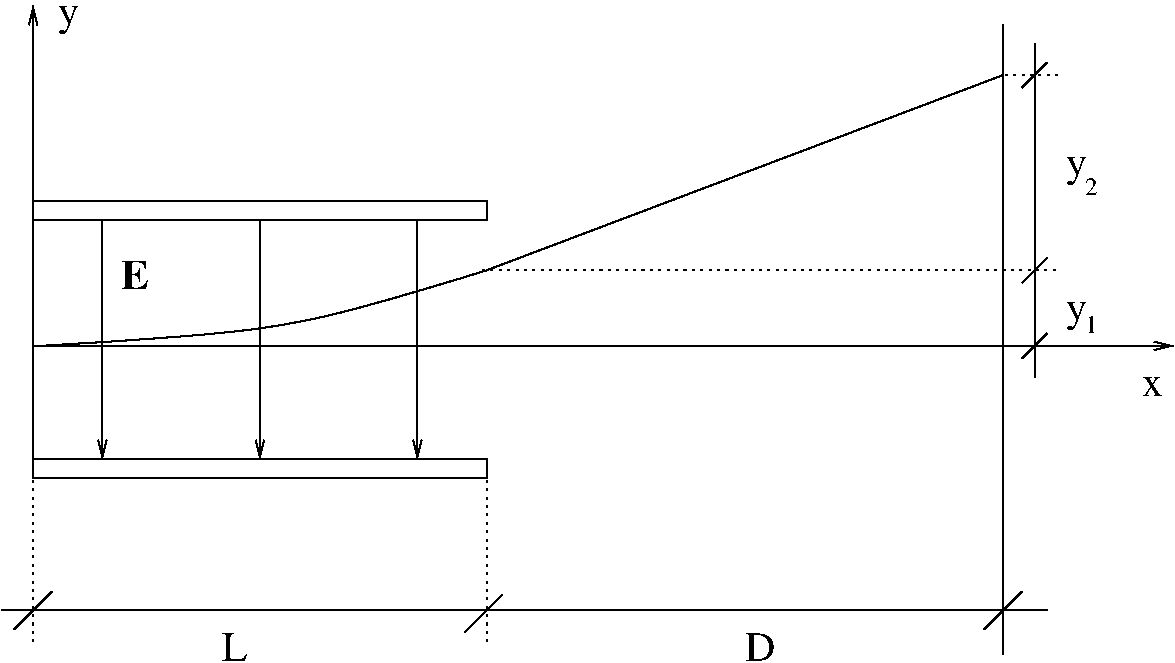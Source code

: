 #FIG 3.2
Landscape
Center
Metric
A4      
100.00
Single
-2
1200 2
2 2 0 1 0 7 50 0 -1 0.000 0 0 -1 0 0 5
	 1125 4005 4365 4005 4365 4140 1125 4140 1125 4005
2 2 0 1 0 7 50 0 -1 0.000 0 0 -1 0 0 5
	 1125 2160 4365 2160 4365 2295 1125 2295 1125 2160
2 1 0 1 0 7 50 0 -1 0.000 0 0 -1 0 0 2
	 4365 2655 8055 1260
2 1 0 1 0 7 50 0 -1 0.000 0 0 -1 1 0 2
	0 0 1.00 60.00 120.00
	 1125 3195 9270 3195
2 1 2 1 0 7 50 0 -1 3.000 0 0 -1 0 0 2
	 4365 4140 4365 5310
2 1 0 1 0 7 50 0 -1 0.000 0 0 -1 0 0 2
	 900 5085 8370 5085
2 1 0 1 0 7 50 0 -1 0.000 0 0 -1 0 0 2
	 990 5220 1260 4950
2 1 0 1 0 7 50 0 -1 0.000 0 0 -1 0 0 2
	 4207 5242 4477 4972
2 1 0 1 0 7 50 0 -1 0.000 0 0 -1 0 0 2
	 7920 5220 8190 4950
2 1 2 1 0 7 50 0 -1 3.000 0 0 -1 0 0 2
	 8055 1260 8460 1260
2 1 0 1 0 7 50 0 -1 0.000 0 0 -1 0 0 2
	 8280 1035 8280 3420
2 1 2 1 0 7 50 0 -1 3.000 0 0 -1 0 0 2
	 4320 2655 8460 2655
2 1 0 1 0 7 50 0 -1 0.000 0 0 -1 0 0 2
	 8190 3285 8370 3105
2 1 0 1 0 7 50 0 -1 0.000 0 0 -1 0 0 2
	 8190 2745 8370 2565
2 1 0 1 0 7 50 0 -1 0.000 0 0 -1 0 0 2
	 8190 1350 8370 1170
2 1 0 1 0 7 50 0 -1 0.000 0 0 -1 1 0 2
	0 0 1.00 60.00 120.00
	 1620 2295 1620 4005
2 1 0 1 0 7 50 0 -1 0.000 0 0 -1 1 0 2
	0 0 1.00 60.00 120.00
	 2745 2295 2745 4005
2 1 0 1 0 7 50 0 -1 0.000 0 0 -1 1 0 2
	0 0 1.00 60.00 120.00
	 3870 2295 3870 4005
2 1 0 1 0 7 50 0 -1 0.000 0 0 -1 1 0 2
	0 0 1.00 60.00 120.00
	 1125 4005 1125 765
2 1 2 1 0 7 50 0 -1 3.000 0 0 -1 0 0 2
	 1125 4140 1125 5310
2 1 0 1 0 7 50 0 -1 0.000 0 0 -1 0 0 2
	 8055 900 8055 5400
3 0 0 1 0 7 50 0 -1 0.000 0 0 0 3
	 1170 3195 2970 3105 4365 2655
	 0.000 1.000 0.000
4 0 0 50 0 0 20 0.0000 4 195 210 6210 5445 D\001
4 0 0 50 0 0 20 0.0000 4 195 180 2475 5445 L\001
4 0 0 50 0 2 20 0.0000 0 210 195 1755 2790 E\001
4 0 0 50 0 0 20 0.0000 4 195 150 8505 3015 y\001
4 0 0 50 0 0 20 0.0000 4 195 150 8505 1980 y\001
4 0 0 50 0 0 12 0.0000 4 120 90 8640 2115 2\001
4 0 0 50 0 0 12 0.0000 4 120 90 8640 3105 1\001
4 0 0 50 0 0 20 0.0000 4 135 150 9045 3555 x\001
4 0 0 50 0 0 20 0.0000 4 195 150 1305 900 y\001
